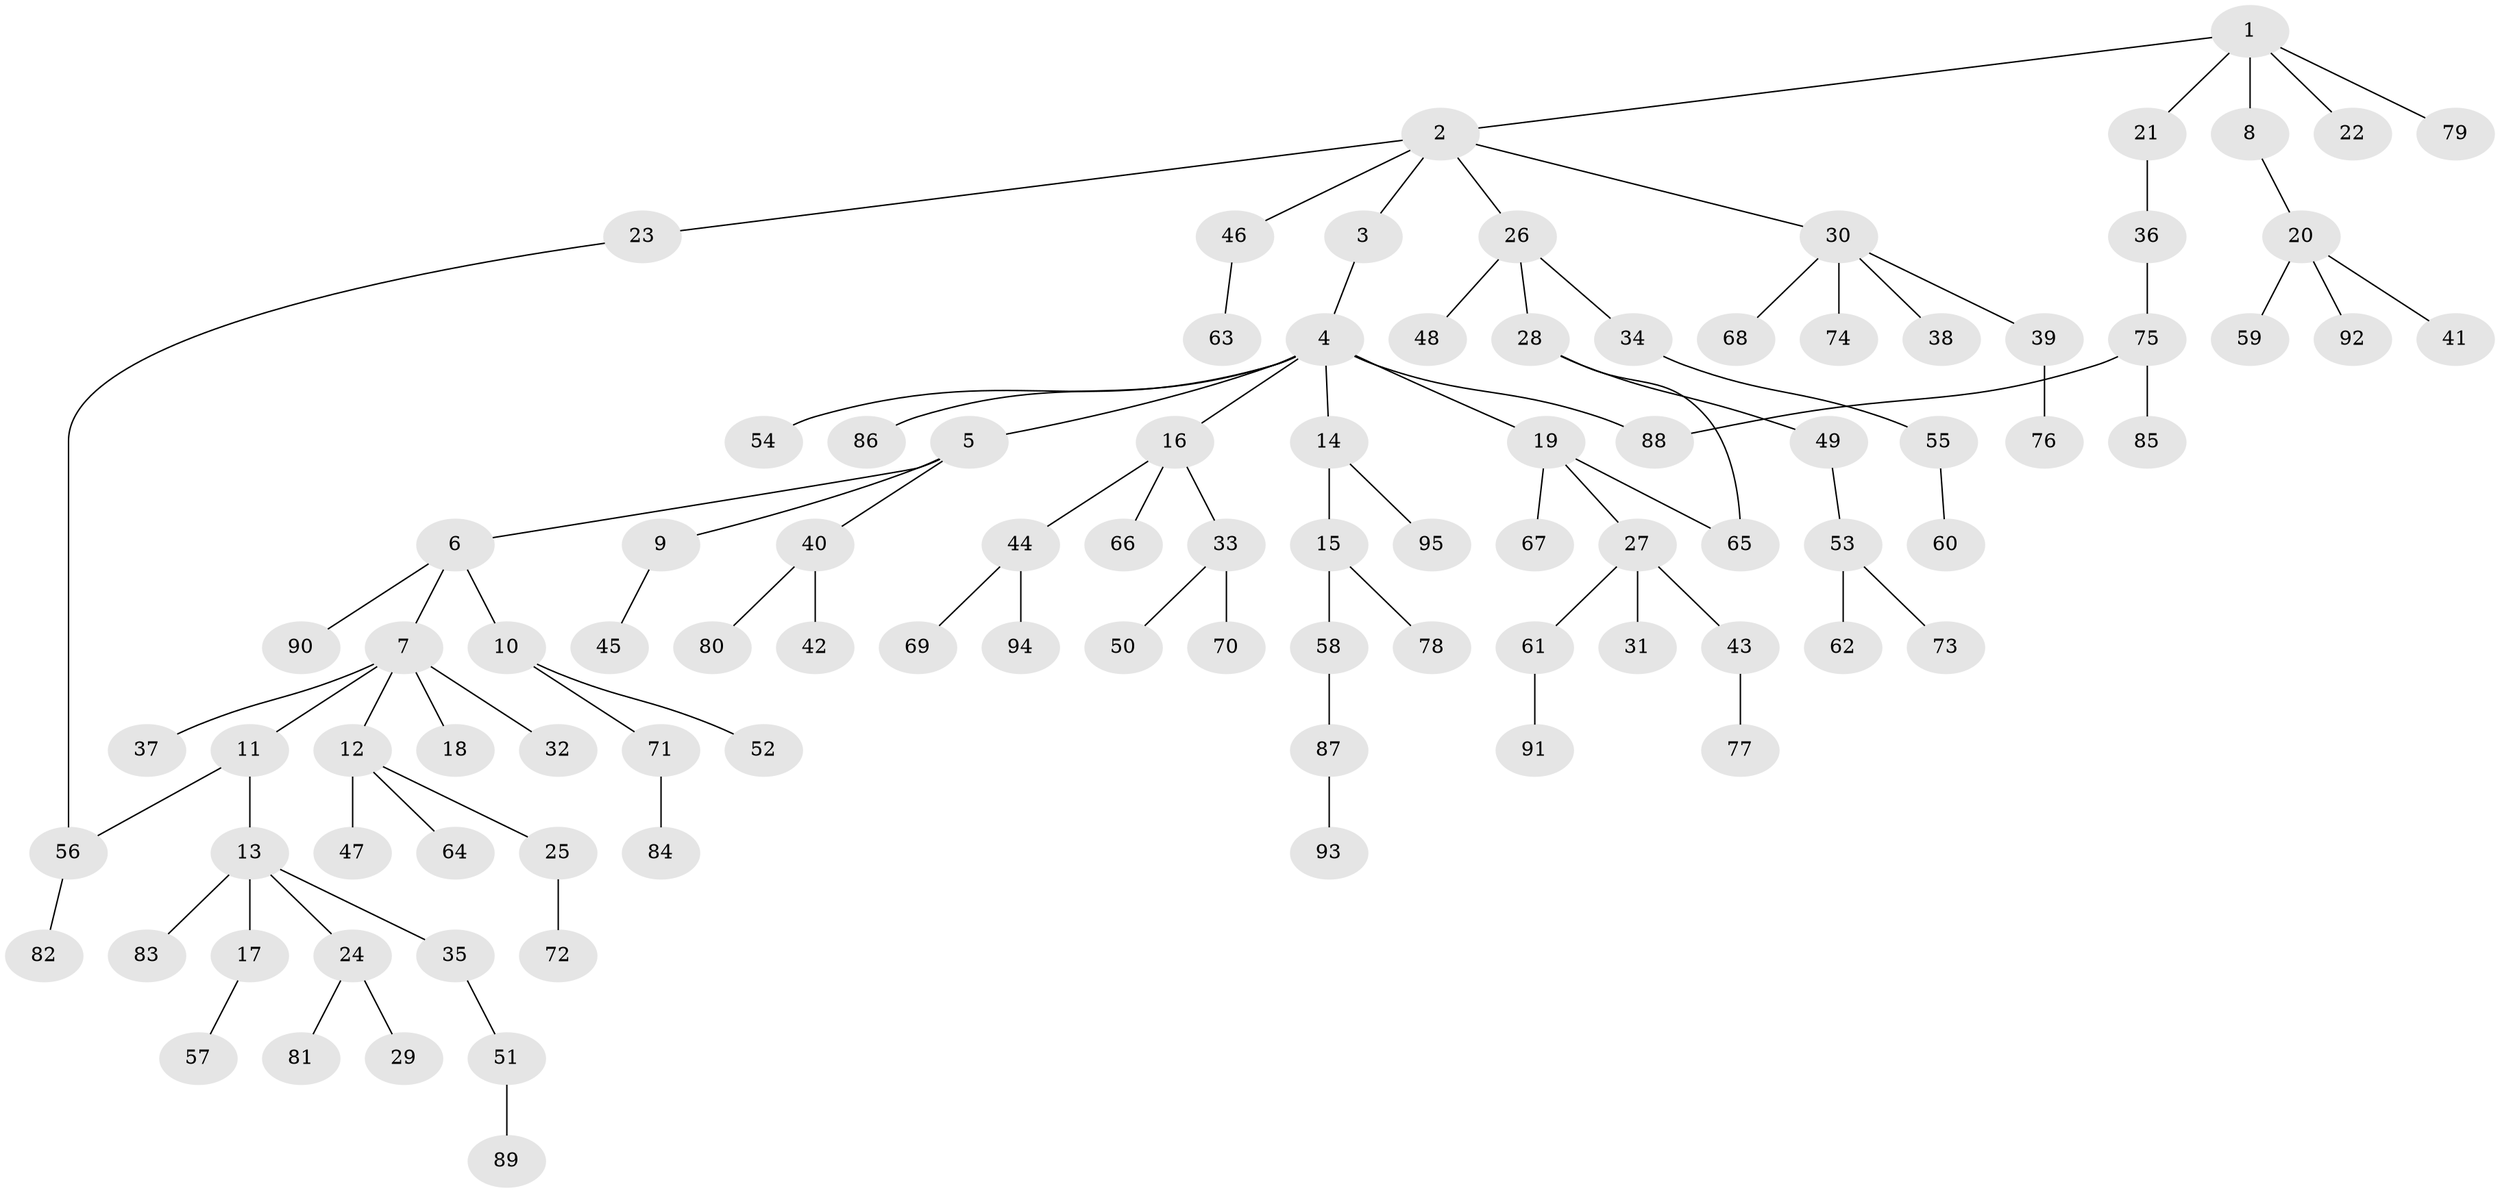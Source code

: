 // Generated by graph-tools (version 1.1) at 2025/10/02/27/25 16:10:50]
// undirected, 95 vertices, 97 edges
graph export_dot {
graph [start="1"]
  node [color=gray90,style=filled];
  1;
  2;
  3;
  4;
  5;
  6;
  7;
  8;
  9;
  10;
  11;
  12;
  13;
  14;
  15;
  16;
  17;
  18;
  19;
  20;
  21;
  22;
  23;
  24;
  25;
  26;
  27;
  28;
  29;
  30;
  31;
  32;
  33;
  34;
  35;
  36;
  37;
  38;
  39;
  40;
  41;
  42;
  43;
  44;
  45;
  46;
  47;
  48;
  49;
  50;
  51;
  52;
  53;
  54;
  55;
  56;
  57;
  58;
  59;
  60;
  61;
  62;
  63;
  64;
  65;
  66;
  67;
  68;
  69;
  70;
  71;
  72;
  73;
  74;
  75;
  76;
  77;
  78;
  79;
  80;
  81;
  82;
  83;
  84;
  85;
  86;
  87;
  88;
  89;
  90;
  91;
  92;
  93;
  94;
  95;
  1 -- 2;
  1 -- 8;
  1 -- 21;
  1 -- 22;
  1 -- 79;
  2 -- 3;
  2 -- 23;
  2 -- 26;
  2 -- 30;
  2 -- 46;
  3 -- 4;
  4 -- 5;
  4 -- 14;
  4 -- 16;
  4 -- 19;
  4 -- 54;
  4 -- 86;
  4 -- 88;
  5 -- 6;
  5 -- 9;
  5 -- 40;
  6 -- 7;
  6 -- 10;
  6 -- 90;
  7 -- 11;
  7 -- 12;
  7 -- 18;
  7 -- 32;
  7 -- 37;
  8 -- 20;
  9 -- 45;
  10 -- 52;
  10 -- 71;
  11 -- 13;
  11 -- 56;
  12 -- 25;
  12 -- 47;
  12 -- 64;
  13 -- 17;
  13 -- 24;
  13 -- 35;
  13 -- 83;
  14 -- 15;
  14 -- 95;
  15 -- 58;
  15 -- 78;
  16 -- 33;
  16 -- 44;
  16 -- 66;
  17 -- 57;
  19 -- 27;
  19 -- 65;
  19 -- 67;
  20 -- 41;
  20 -- 59;
  20 -- 92;
  21 -- 36;
  23 -- 56;
  24 -- 29;
  24 -- 81;
  25 -- 72;
  26 -- 28;
  26 -- 34;
  26 -- 48;
  27 -- 31;
  27 -- 43;
  27 -- 61;
  28 -- 49;
  28 -- 65;
  30 -- 38;
  30 -- 39;
  30 -- 68;
  30 -- 74;
  33 -- 50;
  33 -- 70;
  34 -- 55;
  35 -- 51;
  36 -- 75;
  39 -- 76;
  40 -- 42;
  40 -- 80;
  43 -- 77;
  44 -- 69;
  44 -- 94;
  46 -- 63;
  49 -- 53;
  51 -- 89;
  53 -- 62;
  53 -- 73;
  55 -- 60;
  56 -- 82;
  58 -- 87;
  61 -- 91;
  71 -- 84;
  75 -- 85;
  75 -- 88;
  87 -- 93;
}
